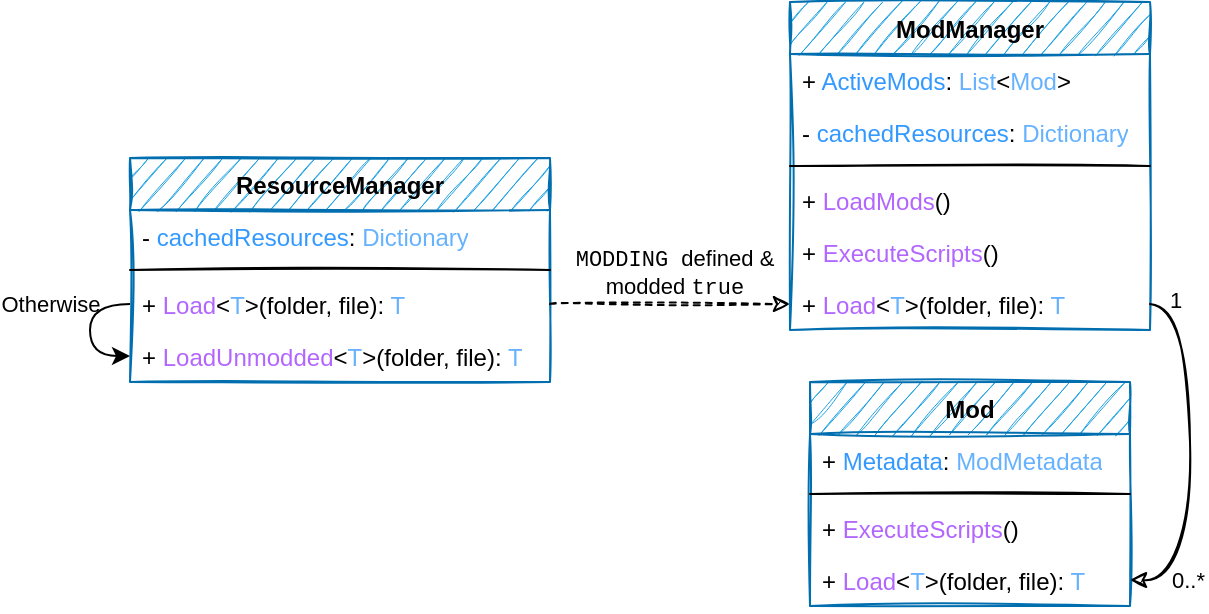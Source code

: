 <mxfile version="13.9.9" type="device" pages="2"><diagram id="C5RBs43oDa-KdzZeNtuy" name="Modding"><mxGraphModel dx="917" dy="384" grid="1" gridSize="10" guides="1" tooltips="1" connect="1" arrows="1" fold="1" page="0" pageScale="1" pageWidth="827" pageHeight="1169" math="0" shadow="0"><root><mxCell id="WIyWlLk6GJQsqaUBKTNV-0"/><mxCell id="WIyWlLk6GJQsqaUBKTNV-1" parent="WIyWlLk6GJQsqaUBKTNV-0"/><mxCell id="AvgMK-fbIyvAGZDJJYOd-2" value="ResourceManager" style="swimlane;fontStyle=1;align=center;verticalAlign=top;childLayout=stackLayout;horizontal=1;startSize=26;horizontalStack=0;resizeParent=1;resizeParentMax=0;resizeLast=0;collapsible=1;marginBottom=0;shadow=0;glass=0;fillColor=#1ba1e2;strokeColor=#006EAF;sketch=1;arcSize=2;hachureGap=7;" parent="WIyWlLk6GJQsqaUBKTNV-1" vertex="1"><mxGeometry x="-50" y="118" width="210" height="112" as="geometry"/></mxCell><mxCell id="AvgMK-fbIyvAGZDJJYOd-3" value="- &lt;font color=&quot;#3399ff&quot;&gt;cachedResources&lt;/font&gt;: &lt;font color=&quot;#66b2ff&quot;&gt;Dictionary&lt;/font&gt;" style="text;strokeColor=none;fillColor=none;align=left;verticalAlign=top;spacingLeft=4;spacingRight=4;overflow=hidden;rotatable=0;points=[[0,0.5],[1,0.5]];portConstraint=eastwest;sketch=1;html=1;" parent="AvgMK-fbIyvAGZDJJYOd-2" vertex="1"><mxGeometry y="26" width="210" height="26" as="geometry"/></mxCell><mxCell id="AvgMK-fbIyvAGZDJJYOd-4" value="" style="line;strokeWidth=1;fillColor=none;align=left;verticalAlign=middle;spacingTop=-1;spacingLeft=3;spacingRight=3;rotatable=0;labelPosition=right;points=[];portConstraint=eastwest;sketch=1;" parent="AvgMK-fbIyvAGZDJJYOd-2" vertex="1"><mxGeometry y="52" width="210" height="8" as="geometry"/></mxCell><mxCell id="Fo5ELpAZrAT1icNcZWaw-3" style="edgeStyle=orthogonalEdgeStyle;orthogonalLoop=1;jettySize=auto;html=1;exitX=0;exitY=0.5;exitDx=0;exitDy=0;entryX=0;entryY=0.5;entryDx=0;entryDy=0;curved=1;" parent="AvgMK-fbIyvAGZDJJYOd-2" source="AvgMK-fbIyvAGZDJJYOd-5" target="Fo5ELpAZrAT1icNcZWaw-2" edge="1"><mxGeometry relative="1" as="geometry"><Array as="points"><mxPoint x="-20" y="73"/><mxPoint x="-20" y="99"/></Array></mxGeometry></mxCell><mxCell id="tMkKW-izGQRdn8fW0tyw-0" value="Otherwise" style="edgeLabel;html=1;align=center;verticalAlign=middle;resizable=0;points=[];labelPosition=center;verticalLabelPosition=middle;labelBackgroundColor=none;" parent="Fo5ELpAZrAT1icNcZWaw-3" vertex="1" connectable="0"><mxGeometry x="-0.164" y="2" relative="1" as="geometry"><mxPoint x="-22.03" y="-7.59" as="offset"/></mxGeometry></mxCell><mxCell id="AvgMK-fbIyvAGZDJJYOd-5" value="+ &lt;font color=&quot;#b266ff&quot;&gt;Load&lt;/font&gt;&amp;lt;&lt;font color=&quot;#66b2ff&quot;&gt;T&lt;/font&gt;&amp;gt;(folder, file): &lt;font color=&quot;#66b2ff&quot;&gt;T&lt;/font&gt;" style="text;strokeColor=none;fillColor=none;align=left;verticalAlign=top;spacingLeft=4;spacingRight=4;overflow=hidden;rotatable=0;points=[[0,0.5],[1,0.5]];portConstraint=eastwest;sketch=1;html=1;" parent="AvgMK-fbIyvAGZDJJYOd-2" vertex="1"><mxGeometry y="60" width="210" height="26" as="geometry"/></mxCell><mxCell id="Fo5ELpAZrAT1icNcZWaw-2" value="+ &lt;font color=&quot;#b266ff&quot;&gt;LoadUnmodded&lt;/font&gt;&amp;lt;&lt;font color=&quot;#66b2ff&quot;&gt;T&lt;/font&gt;&amp;gt;(folder, file): &lt;font color=&quot;#66b2ff&quot;&gt;T&lt;/font&gt;" style="text;strokeColor=none;fillColor=none;align=left;verticalAlign=top;spacingLeft=4;spacingRight=4;overflow=hidden;rotatable=0;points=[[0,0.5],[1,0.5]];portConstraint=eastwest;sketch=1;html=1;" parent="AvgMK-fbIyvAGZDJJYOd-2" vertex="1"><mxGeometry y="86" width="210" height="26" as="geometry"/></mxCell><mxCell id="AvgMK-fbIyvAGZDJJYOd-13" value="ModManager" style="swimlane;fontStyle=1;align=center;verticalAlign=top;childLayout=stackLayout;horizontal=1;startSize=26;horizontalStack=0;resizeParent=1;resizeParentMax=0;resizeLast=0;collapsible=1;marginBottom=0;shadow=0;glass=0;fillColor=#1ba1e2;strokeColor=#006EAF;sketch=1;labelBorderColor=none;labelBackgroundColor=none;hachureGap=7;rounded=0;" parent="WIyWlLk6GJQsqaUBKTNV-1" vertex="1"><mxGeometry x="280" y="40" width="180" height="164" as="geometry"><mxRectangle x="420" y="630" width="110" height="26" as="alternateBounds"/></mxGeometry></mxCell><mxCell id="AvgMK-fbIyvAGZDJJYOd-24" value="+ &lt;font color=&quot;#3399ff&quot;&gt;ActiveMods&lt;/font&gt;: &lt;font color=&quot;#66b2ff&quot;&gt;List&lt;/font&gt;&amp;lt;&lt;font color=&quot;#66b2ff&quot;&gt;Mod&lt;/font&gt;&amp;gt;" style="text;strokeColor=none;fillColor=none;align=left;verticalAlign=top;spacingLeft=4;spacingRight=4;overflow=hidden;rotatable=0;points=[[0,0.5],[1,0.5]];portConstraint=eastwest;sketch=1;html=1;" parent="AvgMK-fbIyvAGZDJJYOd-13" vertex="1"><mxGeometry y="26" width="180" height="26" as="geometry"/></mxCell><mxCell id="AvgMK-fbIyvAGZDJJYOd-14" value="- &lt;font color=&quot;#3399ff&quot;&gt;cachedResources&lt;/font&gt;: &lt;font color=&quot;#66b2ff&quot;&gt;Dictionary&lt;/font&gt;" style="text;strokeColor=none;fillColor=none;align=left;verticalAlign=top;spacingLeft=4;spacingRight=4;overflow=hidden;rotatable=0;points=[[0,0.5],[1,0.5]];portConstraint=eastwest;sketch=1;html=1;" parent="AvgMK-fbIyvAGZDJJYOd-13" vertex="1"><mxGeometry y="52" width="180" height="26" as="geometry"/></mxCell><mxCell id="AvgMK-fbIyvAGZDJJYOd-15" value="" style="line;strokeWidth=1;fillColor=none;align=left;verticalAlign=middle;spacingTop=-1;spacingLeft=3;spacingRight=3;rotatable=0;labelPosition=right;points=[];portConstraint=eastwest;sketch=1;" parent="AvgMK-fbIyvAGZDJJYOd-13" vertex="1"><mxGeometry y="78" width="180" height="8" as="geometry"/></mxCell><mxCell id="AvgMK-fbIyvAGZDJJYOd-16" value="+ &lt;font color=&quot;#b266ff&quot;&gt;LoadMods&lt;/font&gt;()" style="text;strokeColor=none;fillColor=none;align=left;verticalAlign=top;spacingLeft=4;spacingRight=4;overflow=hidden;rotatable=0;points=[[0,0.5],[1,0.5]];portConstraint=eastwest;sketch=1;html=1;" parent="AvgMK-fbIyvAGZDJJYOd-13" vertex="1"><mxGeometry y="86" width="180" height="26" as="geometry"/></mxCell><mxCell id="AvgMK-fbIyvAGZDJJYOd-29" value="+ &lt;font color=&quot;#b266ff&quot;&gt;ExecuteScripts&lt;/font&gt;()" style="text;fillColor=none;align=left;verticalAlign=top;spacingLeft=4;spacingRight=4;overflow=hidden;rotatable=0;points=[[0,0.5],[1,0.5]];portConstraint=eastwest;sketch=1;html=1;" parent="AvgMK-fbIyvAGZDJJYOd-13" vertex="1"><mxGeometry y="112" width="180" height="26" as="geometry"/></mxCell><mxCell id="AvgMK-fbIyvAGZDJJYOd-17" value="+ &lt;font color=&quot;#b266ff&quot;&gt;Load&lt;/font&gt;&amp;lt;&lt;font color=&quot;#66b2ff&quot;&gt;T&lt;/font&gt;&amp;gt;(folder, file): &lt;font color=&quot;#66b2ff&quot;&gt;T&lt;/font&gt;" style="text;strokeColor=none;fillColor=none;align=left;verticalAlign=top;spacingLeft=4;spacingRight=4;overflow=hidden;rotatable=0;points=[[0,0.5],[1,0.5]];portConstraint=eastwest;sketch=1;html=1;" parent="AvgMK-fbIyvAGZDJJYOd-13" vertex="1"><mxGeometry y="138" width="180" height="26" as="geometry"/></mxCell><mxCell id="AvgMK-fbIyvAGZDJJYOd-18" style="edgeStyle=orthogonalEdgeStyle;orthogonalLoop=1;jettySize=auto;html=1;exitX=1;exitY=0.5;exitDx=0;exitDy=0;entryX=0;entryY=0.5;entryDx=0;entryDy=0;dashed=1;sketch=1;curved=1;" parent="WIyWlLk6GJQsqaUBKTNV-1" source="AvgMK-fbIyvAGZDJJYOd-5" target="AvgMK-fbIyvAGZDJJYOd-17" edge="1"><mxGeometry relative="1" as="geometry"/></mxCell><mxCell id="Fo5ELpAZrAT1icNcZWaw-0" value="&lt;font face=&quot;Courier New&quot;&gt;MODDING &lt;/font&gt;defined &amp;amp;&lt;br&gt;modded &lt;font face=&quot;Courier New&quot;&gt;true&lt;/font&gt;" style="edgeLabel;html=1;align=center;verticalAlign=bottom;resizable=0;points=[];labelPosition=center;verticalLabelPosition=top;labelBackgroundColor=none;" parent="AvgMK-fbIyvAGZDJJYOd-18" vertex="1" connectable="0"><mxGeometry x="-0.16" relative="1" as="geometry"><mxPoint x="11.43" as="offset"/></mxGeometry></mxCell><mxCell id="AvgMK-fbIyvAGZDJJYOd-19" value="Mod" style="swimlane;fontStyle=1;align=center;verticalAlign=top;childLayout=stackLayout;horizontal=1;startSize=26;horizontalStack=0;resizeParent=1;resizeParentMax=0;resizeLast=0;collapsible=1;marginBottom=0;shadow=0;glass=0;fillColor=#1ba1e2;strokeColor=#006EAF;sketch=1;hachureGap=7;" parent="WIyWlLk6GJQsqaUBKTNV-1" vertex="1"><mxGeometry x="290" y="230" width="160" height="112" as="geometry"><mxRectangle x="420" y="630" width="110" height="26" as="alternateBounds"/></mxGeometry></mxCell><mxCell id="AvgMK-fbIyvAGZDJJYOd-20" value="+ &lt;font color=&quot;#3399ff&quot;&gt;Metadata&lt;/font&gt;: &lt;font color=&quot;#66b2ff&quot;&gt;ModMetadata&lt;/font&gt;" style="text;strokeColor=none;fillColor=none;align=left;verticalAlign=top;spacingLeft=4;spacingRight=4;overflow=hidden;rotatable=0;points=[[0,0.5],[1,0.5]];portConstraint=eastwest;sketch=1;labelBorderColor=none;labelBackgroundColor=none;html=1;" parent="AvgMK-fbIyvAGZDJJYOd-19" vertex="1"><mxGeometry y="26" width="160" height="26" as="geometry"/></mxCell><mxCell id="AvgMK-fbIyvAGZDJJYOd-21" value="" style="line;strokeWidth=1;fillColor=none;align=left;verticalAlign=middle;spacingTop=-1;spacingLeft=3;spacingRight=3;rotatable=0;labelPosition=right;points=[];portConstraint=eastwest;sketch=1;" parent="AvgMK-fbIyvAGZDJJYOd-19" vertex="1"><mxGeometry y="52" width="160" height="8" as="geometry"/></mxCell><mxCell id="AvgMK-fbIyvAGZDJJYOd-30" value="+ &lt;font color=&quot;#b266ff&quot;&gt;ExecuteScripts&lt;/font&gt;()" style="text;strokeColor=none;fillColor=none;align=left;verticalAlign=top;spacingLeft=4;spacingRight=4;overflow=hidden;rotatable=0;points=[[0,0.5],[1,0.5]];portConstraint=eastwest;sketch=1;html=1;" parent="AvgMK-fbIyvAGZDJJYOd-19" vertex="1"><mxGeometry y="60" width="160" height="26" as="geometry"/></mxCell><mxCell id="AvgMK-fbIyvAGZDJJYOd-23" value="+ &lt;font color=&quot;#b266ff&quot;&gt;Load&lt;/font&gt;&amp;lt;&lt;font color=&quot;#66b2ff&quot;&gt;T&lt;/font&gt;&amp;gt;(folder, file): &lt;font color=&quot;#66b2ff&quot;&gt;T&lt;/font&gt;" style="text;strokeColor=none;fillColor=none;align=left;verticalAlign=top;spacingLeft=4;spacingRight=4;overflow=hidden;rotatable=0;points=[[0,0.5],[1,0.5]];portConstraint=eastwest;sketch=1;html=1;" parent="AvgMK-fbIyvAGZDJJYOd-19" vertex="1"><mxGeometry y="86" width="160" height="26" as="geometry"/></mxCell><mxCell id="AvgMK-fbIyvAGZDJJYOd-25" style="edgeStyle=orthogonalEdgeStyle;orthogonalLoop=1;jettySize=auto;html=1;exitX=1;exitY=0.5;exitDx=0;exitDy=0;sketch=1;curved=1;" parent="WIyWlLk6GJQsqaUBKTNV-1" source="AvgMK-fbIyvAGZDJJYOd-17" target="AvgMK-fbIyvAGZDJJYOd-23" edge="1"><mxGeometry relative="1" as="geometry"/></mxCell><mxCell id="AvgMK-fbIyvAGZDJJYOd-26" value="0..*" style="edgeLabel;html=1;align=left;verticalAlign=middle;resizable=0;points=[];labelPosition=right;verticalLabelPosition=middle;sketch=1;labelBackgroundColor=none;" parent="AvgMK-fbIyvAGZDJJYOd-25" vertex="1" connectable="0"><mxGeometry x="0.799" relative="1" as="geometry"><mxPoint as="offset"/></mxGeometry></mxCell><mxCell id="AvgMK-fbIyvAGZDJJYOd-28" value="1" style="edgeLabel;html=1;align=left;verticalAlign=middle;resizable=0;points=[];sketch=1;labelBackgroundColor=none;labelPosition=right;verticalLabelPosition=middle;" parent="AvgMK-fbIyvAGZDJJYOd-25" vertex="1" connectable="0"><mxGeometry x="-0.92" y="2" relative="1" as="geometry"><mxPoint as="offset"/></mxGeometry></mxCell></root></mxGraphModel></diagram><diagram id="Y0HAyBvH2W-w6SGE_iPP" name="Pooler"><mxGraphModel dx="621" dy="461" grid="1" gridSize="10" guides="1" tooltips="1" connect="1" arrows="1" fold="1" page="0" pageScale="1" pageWidth="850" pageHeight="1100" math="0" shadow="0"><root><mxCell id="A5ICb6ImiCFohTYjh5oT-0"/><mxCell id="A5ICb6ImiCFohTYjh5oT-1" parent="A5ICb6ImiCFohTYjh5oT-0"/><mxCell id="VR-A5NoLa0IgOoVD0D64-0" value="Pooler" style="swimlane;fontStyle=1;align=center;verticalAlign=top;childLayout=stackLayout;horizontal=1;startSize=26;horizontalStack=0;resizeParent=1;resizeParentMax=0;resizeLast=0;collapsible=1;marginBottom=0;shadow=0;glass=0;fillColor=#1ba1e2;strokeColor=#006EAF;arcSize=2;hachureGap=7;sketch=1;" parent="A5ICb6ImiCFohTYjh5oT-1" vertex="1"><mxGeometry x="130" y="120" width="190" height="216" as="geometry"/></mxCell><mxCell id="VR-A5NoLa0IgOoVD0D64-1" value="+&amp;nbsp;&lt;font color=&quot;#3399ff&quot;&gt;PoolGroupsByName&lt;/font&gt;:&amp;nbsp;&lt;font color=&quot;#66b2ff&quot;&gt;Dictionary&lt;/font&gt;" style="text;strokeColor=none;fillColor=none;align=left;verticalAlign=top;spacingLeft=4;spacingRight=4;overflow=hidden;rotatable=0;points=[[0,0.5],[1,0.5]];portConstraint=eastwest;html=1;sketch=1;" parent="VR-A5NoLa0IgOoVD0D64-0" vertex="1"><mxGeometry y="26" width="190" height="26" as="geometry"/></mxCell><mxCell id="KDzOMcBRoZeVX0yeXYO3-1" value="+&amp;nbsp;&lt;font color=&quot;#3399ff&quot;&gt;PoolsByPrefab&lt;/font&gt;:&amp;nbsp;&lt;font color=&quot;#66b2ff&quot;&gt;Dictionary&lt;/font&gt;" style="text;strokeColor=none;fillColor=none;align=left;verticalAlign=top;spacingLeft=4;spacingRight=4;overflow=hidden;rotatable=0;points=[[0,0.5],[1,0.5]];portConstraint=eastwest;html=1;sketch=1;" parent="VR-A5NoLa0IgOoVD0D64-0" vertex="1"><mxGeometry y="52" width="190" height="26" as="geometry"/></mxCell><mxCell id="KDzOMcBRoZeVX0yeXYO3-0" value="+&amp;nbsp;&lt;font color=&quot;#3399ff&quot;&gt;PoolsByName&lt;/font&gt;:&amp;nbsp;&lt;font color=&quot;#66b2ff&quot;&gt;Dictionary&lt;/font&gt;" style="text;strokeColor=none;fillColor=none;align=left;verticalAlign=top;spacingLeft=4;spacingRight=4;overflow=hidden;rotatable=0;points=[[0,0.5],[1,0.5]];portConstraint=eastwest;html=1;sketch=1;" parent="VR-A5NoLa0IgOoVD0D64-0" vertex="1"><mxGeometry y="78" width="190" height="26" as="geometry"/></mxCell><mxCell id="VR-A5NoLa0IgOoVD0D64-2" value="" style="line;strokeWidth=1;fillColor=none;align=left;verticalAlign=middle;spacingTop=-1;spacingLeft=3;spacingRight=3;rotatable=0;labelPosition=right;points=[];portConstraint=eastwest;sketch=1;" parent="VR-A5NoLa0IgOoVD0D64-0" vertex="1"><mxGeometry y="104" width="190" height="8" as="geometry"/></mxCell><mxCell id="VR-A5NoLa0IgOoVD0D64-5" value="+ &lt;font color=&quot;#b266ff&quot;&gt;Instantiate&lt;/font&gt;&amp;lt;&lt;font color=&quot;#66b2ff&quot;&gt;T&lt;/font&gt;&amp;gt;(prefab): &lt;font color=&quot;#66b2ff&quot;&gt;T&lt;/font&gt;" style="text;strokeColor=none;fillColor=none;align=left;verticalAlign=top;spacingLeft=4;spacingRight=4;overflow=hidden;rotatable=0;points=[[0,0.5],[1,0.5]];portConstraint=eastwest;html=1;sketch=1;" parent="VR-A5NoLa0IgOoVD0D64-0" vertex="1"><mxGeometry y="112" width="190" height="26" as="geometry"/></mxCell><mxCell id="UQOT4XAW33Eqrcs2DyVy-0" value="+ &lt;font color=&quot;#b266ff&quot;&gt;Instantiate&lt;/font&gt;&amp;lt;&lt;font color=&quot;#66b2ff&quot;&gt;T&lt;/font&gt;&amp;gt;(pool): &lt;font color=&quot;#66b2ff&quot;&gt;T&lt;/font&gt;" style="text;strokeColor=none;fillColor=none;align=left;verticalAlign=top;spacingLeft=4;spacingRight=4;overflow=hidden;rotatable=0;points=[[0,0.5],[1,0.5]];portConstraint=eastwest;html=1;sketch=1;" parent="VR-A5NoLa0IgOoVD0D64-0" vertex="1"><mxGeometry y="138" width="190" height="26" as="geometry"/></mxCell><mxCell id="UQOT4XAW33Eqrcs2DyVy-1" value="+ &lt;font color=&quot;#b266ff&quot;&gt;Instantiate&lt;/font&gt;&amp;lt;&lt;font color=&quot;#66b2ff&quot;&gt;T&lt;/font&gt;&amp;gt;(name): &lt;font color=&quot;#66b2ff&quot;&gt;T&lt;/font&gt;" style="text;strokeColor=none;fillColor=none;align=left;verticalAlign=top;spacingLeft=4;spacingRight=4;overflow=hidden;rotatable=0;points=[[0,0.5],[1,0.5]];portConstraint=eastwest;html=1;sketch=1;" parent="VR-A5NoLa0IgOoVD0D64-0" vertex="1"><mxGeometry y="164" width="190" height="26" as="geometry"/></mxCell><mxCell id="UQOT4XAW33Eqrcs2DyVy-2" value="+ &lt;font color=&quot;#b266ff&quot;&gt;Destroy&lt;/font&gt;(instance): &lt;font color=&quot;#66b2ff&quot;&gt;bool&lt;/font&gt;" style="text;strokeColor=none;fillColor=none;align=left;verticalAlign=top;spacingLeft=4;spacingRight=4;overflow=hidden;rotatable=0;points=[[0,0.5],[1,0.5]];portConstraint=eastwest;html=1;sketch=1;" parent="VR-A5NoLa0IgOoVD0D64-0" vertex="1"><mxGeometry y="190" width="190" height="26" as="geometry"/></mxCell><mxCell id="Vgdm9aHW-YSYjJognvNO-0" value="PoolGroup" style="swimlane;fontStyle=1;align=center;verticalAlign=top;childLayout=stackLayout;horizontal=1;startSize=26;horizontalStack=0;resizeParent=1;resizeParentMax=0;resizeLast=0;collapsible=1;marginBottom=0;shadow=0;glass=0;fillColor=#1ba1e2;strokeColor=#006EAF;arcSize=2;hachureGap=7;sketch=1;" parent="A5ICb6ImiCFohTYjh5oT-1" vertex="1"><mxGeometry x="360" y="270" width="160" height="112" as="geometry"/></mxCell><mxCell id="Vgdm9aHW-YSYjJognvNO-1" value="+&amp;nbsp;&lt;font color=&quot;#3399ff&quot;&gt;Pools&lt;/font&gt;:&amp;nbsp;&lt;span style=&quot;color: rgb(102 , 178 , 255)&quot;&gt;List&lt;/span&gt;&amp;lt;&lt;font color=&quot;#66b2ff&quot;&gt;Pool&lt;/font&gt;&amp;gt;" style="text;strokeColor=none;fillColor=none;align=left;verticalAlign=top;spacingLeft=4;spacingRight=4;overflow=hidden;rotatable=0;points=[[0,0.5],[1,0.5]];portConstraint=eastwest;html=1;sketch=1;" parent="Vgdm9aHW-YSYjJognvNO-0" vertex="1"><mxGeometry y="26" width="160" height="26" as="geometry"/></mxCell><mxCell id="Vgdm9aHW-YSYjJognvNO-2" value="" style="line;strokeWidth=1;fillColor=none;align=left;verticalAlign=middle;spacingTop=-1;spacingLeft=3;spacingRight=3;rotatable=0;labelPosition=right;points=[];portConstraint=eastwest;sketch=1;" parent="Vgdm9aHW-YSYjJognvNO-0" vertex="1"><mxGeometry y="52" width="160" height="8" as="geometry"/></mxCell><mxCell id="Vgdm9aHW-YSYjJognvNO-3" value="+ &lt;font color=&quot;#b266ff&quot;&gt;AddPool&lt;/font&gt;(pool)" style="text;strokeColor=none;fillColor=none;align=left;verticalAlign=top;spacingLeft=4;spacingRight=4;overflow=hidden;rotatable=0;points=[[0,0.5],[1,0.5]];portConstraint=eastwest;html=1;sketch=1;" parent="Vgdm9aHW-YSYjJognvNO-0" vertex="1"><mxGeometry y="60" width="160" height="26" as="geometry"/></mxCell><mxCell id="Vgdm9aHW-YSYjJognvNO-4" value="+ &lt;font color=&quot;#b266ff&quot;&gt;RemovePool&lt;/font&gt;(pool): &lt;font color=&quot;#66b2ff&quot;&gt;bool&lt;/font&gt;" style="text;strokeColor=none;fillColor=none;align=left;verticalAlign=top;spacingLeft=4;spacingRight=4;overflow=hidden;rotatable=0;points=[[0,0.5],[1,0.5]];portConstraint=eastwest;html=1;sketch=1;" parent="Vgdm9aHW-YSYjJognvNO-0" vertex="1"><mxGeometry y="86" width="160" height="26" as="geometry"/></mxCell><mxCell id="Vgdm9aHW-YSYjJognvNO-7" value="Pool" style="swimlane;fontStyle=1;align=center;verticalAlign=top;childLayout=stackLayout;horizontal=1;startSize=26;horizontalStack=0;resizeParent=1;resizeParentMax=0;resizeLast=0;collapsible=1;marginBottom=0;shadow=0;glass=0;fillColor=#1ba1e2;strokeColor=#006EAF;arcSize=2;hachureGap=7;sketch=1;" parent="A5ICb6ImiCFohTYjh5oT-1" vertex="1"><mxGeometry x="560" y="198" width="170" height="138" as="geometry"/></mxCell><mxCell id="YkBK8tviGQ4F55LYYpcO-4" value="+&amp;nbsp;&lt;font color=&quot;#3399ff&quot;&gt;Used&lt;/font&gt;:&amp;nbsp;&lt;font color=&quot;#66b2ff&quot;&gt;List&lt;/font&gt;&amp;lt;&lt;font color=&quot;#66b2ff&quot;&gt;Component&lt;/font&gt;&amp;gt;" style="text;strokeColor=none;fillColor=none;align=left;verticalAlign=top;spacingLeft=4;spacingRight=4;overflow=hidden;rotatable=0;points=[[0,0.5],[1,0.5]];portConstraint=eastwest;html=1;sketch=1;" parent="Vgdm9aHW-YSYjJognvNO-7" vertex="1"><mxGeometry y="26" width="170" height="26" as="geometry"/></mxCell><mxCell id="YkBK8tviGQ4F55LYYpcO-5" value="+&amp;nbsp;&lt;font color=&quot;#3399ff&quot;&gt;Avaiable&lt;/font&gt;:&amp;nbsp;&lt;font color=&quot;#66b2ff&quot;&gt;List&lt;/font&gt;&amp;lt;&lt;font color=&quot;#66b2ff&quot;&gt;Component&lt;/font&gt;&amp;gt;" style="text;strokeColor=none;fillColor=none;align=left;verticalAlign=top;spacingLeft=4;spacingRight=4;overflow=hidden;rotatable=0;points=[[0,0.5],[1,0.5]];portConstraint=eastwest;html=1;sketch=1;" parent="Vgdm9aHW-YSYjJognvNO-7" vertex="1"><mxGeometry y="52" width="170" height="26" as="geometry"/></mxCell><mxCell id="Vgdm9aHW-YSYjJognvNO-9" value="" style="line;strokeWidth=1;fillColor=none;align=left;verticalAlign=middle;spacingTop=-1;spacingLeft=3;spacingRight=3;rotatable=0;labelPosition=right;points=[];portConstraint=eastwest;sketch=1;" parent="Vgdm9aHW-YSYjJognvNO-7" vertex="1"><mxGeometry y="78" width="170" height="8" as="geometry"/></mxCell><mxCell id="Vgdm9aHW-YSYjJognvNO-10" value="+ &lt;font color=&quot;#b266ff&quot;&gt;Instantiate&lt;/font&gt;&amp;lt;&lt;font color=&quot;#66b2ff&quot;&gt;T&lt;/font&gt;&amp;gt;(): &lt;font color=&quot;#66b2ff&quot;&gt;T&lt;/font&gt;" style="text;strokeColor=none;fillColor=none;align=left;verticalAlign=top;spacingLeft=4;spacingRight=4;overflow=hidden;rotatable=0;points=[[0,0.5],[1,0.5]];portConstraint=eastwest;html=1;sketch=1;" parent="Vgdm9aHW-YSYjJognvNO-7" vertex="1"><mxGeometry y="86" width="170" height="26" as="geometry"/></mxCell><mxCell id="Vgdm9aHW-YSYjJognvNO-13" value="+ &lt;font color=&quot;#b266ff&quot;&gt;Destroy&lt;/font&gt;(instance)" style="text;strokeColor=none;fillColor=none;align=left;verticalAlign=top;spacingLeft=4;spacingRight=4;overflow=hidden;rotatable=0;points=[[0,0.5],[1,0.5]];portConstraint=eastwest;html=1;sketch=1;" parent="Vgdm9aHW-YSYjJognvNO-7" vertex="1"><mxGeometry y="112" width="170" height="26" as="geometry"/></mxCell><mxCell id="VIZ-XxvLBL29lD-j3wfo-0" style="edgeStyle=orthogonalEdgeStyle;orthogonalLoop=1;jettySize=auto;html=1;exitX=1;exitY=0.5;exitDx=0;exitDy=0;entryX=0.005;entryY=0.141;entryDx=0;entryDy=0;entryPerimeter=0;sketch=1;curved=1;" parent="A5ICb6ImiCFohTYjh5oT-1" source="Vgdm9aHW-YSYjJognvNO-1" target="Vgdm9aHW-YSYjJognvNO-7" edge="1"><mxGeometry relative="1" as="geometry"><mxPoint x="559.28" y="223.686" as="targetPoint"/></mxGeometry></mxCell><mxCell id="VIZ-XxvLBL29lD-j3wfo-19" value="1" style="edgeLabel;html=1;align=left;verticalAlign=middle;resizable=0;points=[];labelBackgroundColor=none;labelPosition=right;verticalLabelPosition=middle;sketch=1;" parent="VIZ-XxvLBL29lD-j3wfo-0" vertex="1" connectable="0"><mxGeometry x="-0.913" y="-2" relative="1" as="geometry"><mxPoint as="offset"/></mxGeometry></mxCell><mxCell id="VIZ-XxvLBL29lD-j3wfo-20" value="0..*" style="edgeLabel;html=1;align=right;verticalAlign=bottom;resizable=0;points=[];labelBackgroundColor=none;labelPosition=left;verticalLabelPosition=top;sketch=1;" parent="VIZ-XxvLBL29lD-j3wfo-0" vertex="1" connectable="0"><mxGeometry x="0.525" y="-5" relative="1" as="geometry"><mxPoint as="offset"/></mxGeometry></mxCell><mxCell id="VIZ-XxvLBL29lD-j3wfo-3" style="edgeStyle=orthogonalEdgeStyle;orthogonalLoop=1;jettySize=auto;html=1;exitX=1;exitY=0.5;exitDx=0;exitDy=0;entryX=-0.017;entryY=0.083;entryDx=0;entryDy=0;entryPerimeter=0;sketch=1;curved=1;" parent="A5ICb6ImiCFohTYjh5oT-1" source="KDzOMcBRoZeVX0yeXYO3-0" target="Vgdm9aHW-YSYjJognvNO-7" edge="1"><mxGeometry relative="1" as="geometry"/></mxCell><mxCell id="VIZ-XxvLBL29lD-j3wfo-4" value="1" style="edgeLabel;html=1;align=center;verticalAlign=bottom;resizable=0;points=[];labelPosition=center;verticalLabelPosition=top;labelBackgroundColor=none;sketch=1;" parent="VIZ-XxvLBL29lD-j3wfo-3" vertex="1" connectable="0"><mxGeometry x="-0.951" y="-1" relative="1" as="geometry"><mxPoint as="offset"/></mxGeometry></mxCell><mxCell id="VIZ-XxvLBL29lD-j3wfo-5" value="0..*" style="edgeLabel;html=1;align=center;verticalAlign=bottom;resizable=0;points=[];labelPosition=center;verticalLabelPosition=top;labelBackgroundColor=none;sketch=1;" parent="VIZ-XxvLBL29lD-j3wfo-3" vertex="1" connectable="0"><mxGeometry x="0.887" relative="1" as="geometry"><mxPoint as="offset"/></mxGeometry></mxCell><mxCell id="YkBK8tviGQ4F55LYYpcO-0" style="edgeStyle=orthogonalEdgeStyle;orthogonalLoop=1;jettySize=auto;html=1;exitX=1;exitY=0.5;exitDx=0;exitDy=0;entryX=0.001;entryY=0.097;entryDx=0;entryDy=0;entryPerimeter=0;sketch=1;curved=1;" parent="A5ICb6ImiCFohTYjh5oT-1" source="VR-A5NoLa0IgOoVD0D64-1" target="Vgdm9aHW-YSYjJognvNO-0" edge="1"><mxGeometry relative="1" as="geometry"/></mxCell><mxCell id="YkBK8tviGQ4F55LYYpcO-1" value="1" style="edgeLabel;html=1;align=center;verticalAlign=bottom;resizable=0;points=[];labelBackgroundColor=none;labelPosition=center;verticalLabelPosition=top;sketch=1;" parent="YkBK8tviGQ4F55LYYpcO-0" vertex="1" connectable="0"><mxGeometry x="-0.944" y="-1" relative="1" as="geometry"><mxPoint as="offset"/></mxGeometry></mxCell><mxCell id="YkBK8tviGQ4F55LYYpcO-2" value="0..*" style="edgeLabel;html=1;align=right;verticalAlign=top;resizable=0;points=[];labelBackgroundColor=none;labelPosition=left;verticalLabelPosition=bottom;sketch=1;" parent="YkBK8tviGQ4F55LYYpcO-0" vertex="1" connectable="0"><mxGeometry x="0.9" y="3" relative="1" as="geometry"><mxPoint as="offset"/></mxGeometry></mxCell><mxCell id="YkBK8tviGQ4F55LYYpcO-15" value="PoolInstance" style="html=1;labelBackgroundColor=none;fillColor=#1BA1E2;strokeColor=#1BA1E2;fontStyle=1;hachureGap=7;shadow=0;sketch=1;" parent="A5ICb6ImiCFohTYjh5oT-1" vertex="1"><mxGeometry x="580" y="140" width="130" height="30" as="geometry"/></mxCell><mxCell id="YkBK8tviGQ4F55LYYpcO-16" style="edgeStyle=orthogonalEdgeStyle;orthogonalLoop=1;jettySize=auto;html=1;exitX=1;exitY=0.5;exitDx=0;exitDy=0;entryX=1;entryY=0.5;entryDx=0;entryDy=0;sketch=1;curved=1;" parent="A5ICb6ImiCFohTYjh5oT-1" source="YkBK8tviGQ4F55LYYpcO-4" target="YkBK8tviGQ4F55LYYpcO-15" edge="1"><mxGeometry relative="1" as="geometry"/></mxCell><mxCell id="hyzHcgMNBvzgm7qFjg78-0" value="1" style="edgeLabel;html=1;align=right;verticalAlign=top;resizable=0;points=[];fontColor=#000000;labelPosition=left;verticalLabelPosition=bottom;sketch=1;labelBackgroundColor=none;" parent="YkBK8tviGQ4F55LYYpcO-16" vertex="1" connectable="0"><mxGeometry x="-0.864" y="5" relative="1" as="geometry"><mxPoint as="offset"/></mxGeometry></mxCell><mxCell id="hyzHcgMNBvzgm7qFjg78-1" value="0..*" style="edgeLabel;html=1;align=left;verticalAlign=bottom;resizable=0;points=[];fontColor=#000000;labelBackgroundColor=none;labelPosition=right;verticalLabelPosition=top;sketch=1;" parent="YkBK8tviGQ4F55LYYpcO-16" vertex="1" connectable="0"><mxGeometry x="0.836" y="1" relative="1" as="geometry"><mxPoint as="offset"/></mxGeometry></mxCell><mxCell id="YkBK8tviGQ4F55LYYpcO-19" style="edgeStyle=orthogonalEdgeStyle;orthogonalLoop=1;jettySize=auto;html=1;exitX=1;exitY=0.5;exitDx=0;exitDy=0;entryX=1;entryY=0.75;entryDx=0;entryDy=0;sketch=1;curved=1;" parent="A5ICb6ImiCFohTYjh5oT-1" source="YkBK8tviGQ4F55LYYpcO-5" target="YkBK8tviGQ4F55LYYpcO-15" edge="1"><mxGeometry relative="1" as="geometry"/></mxCell></root></mxGraphModel></diagram></mxfile>